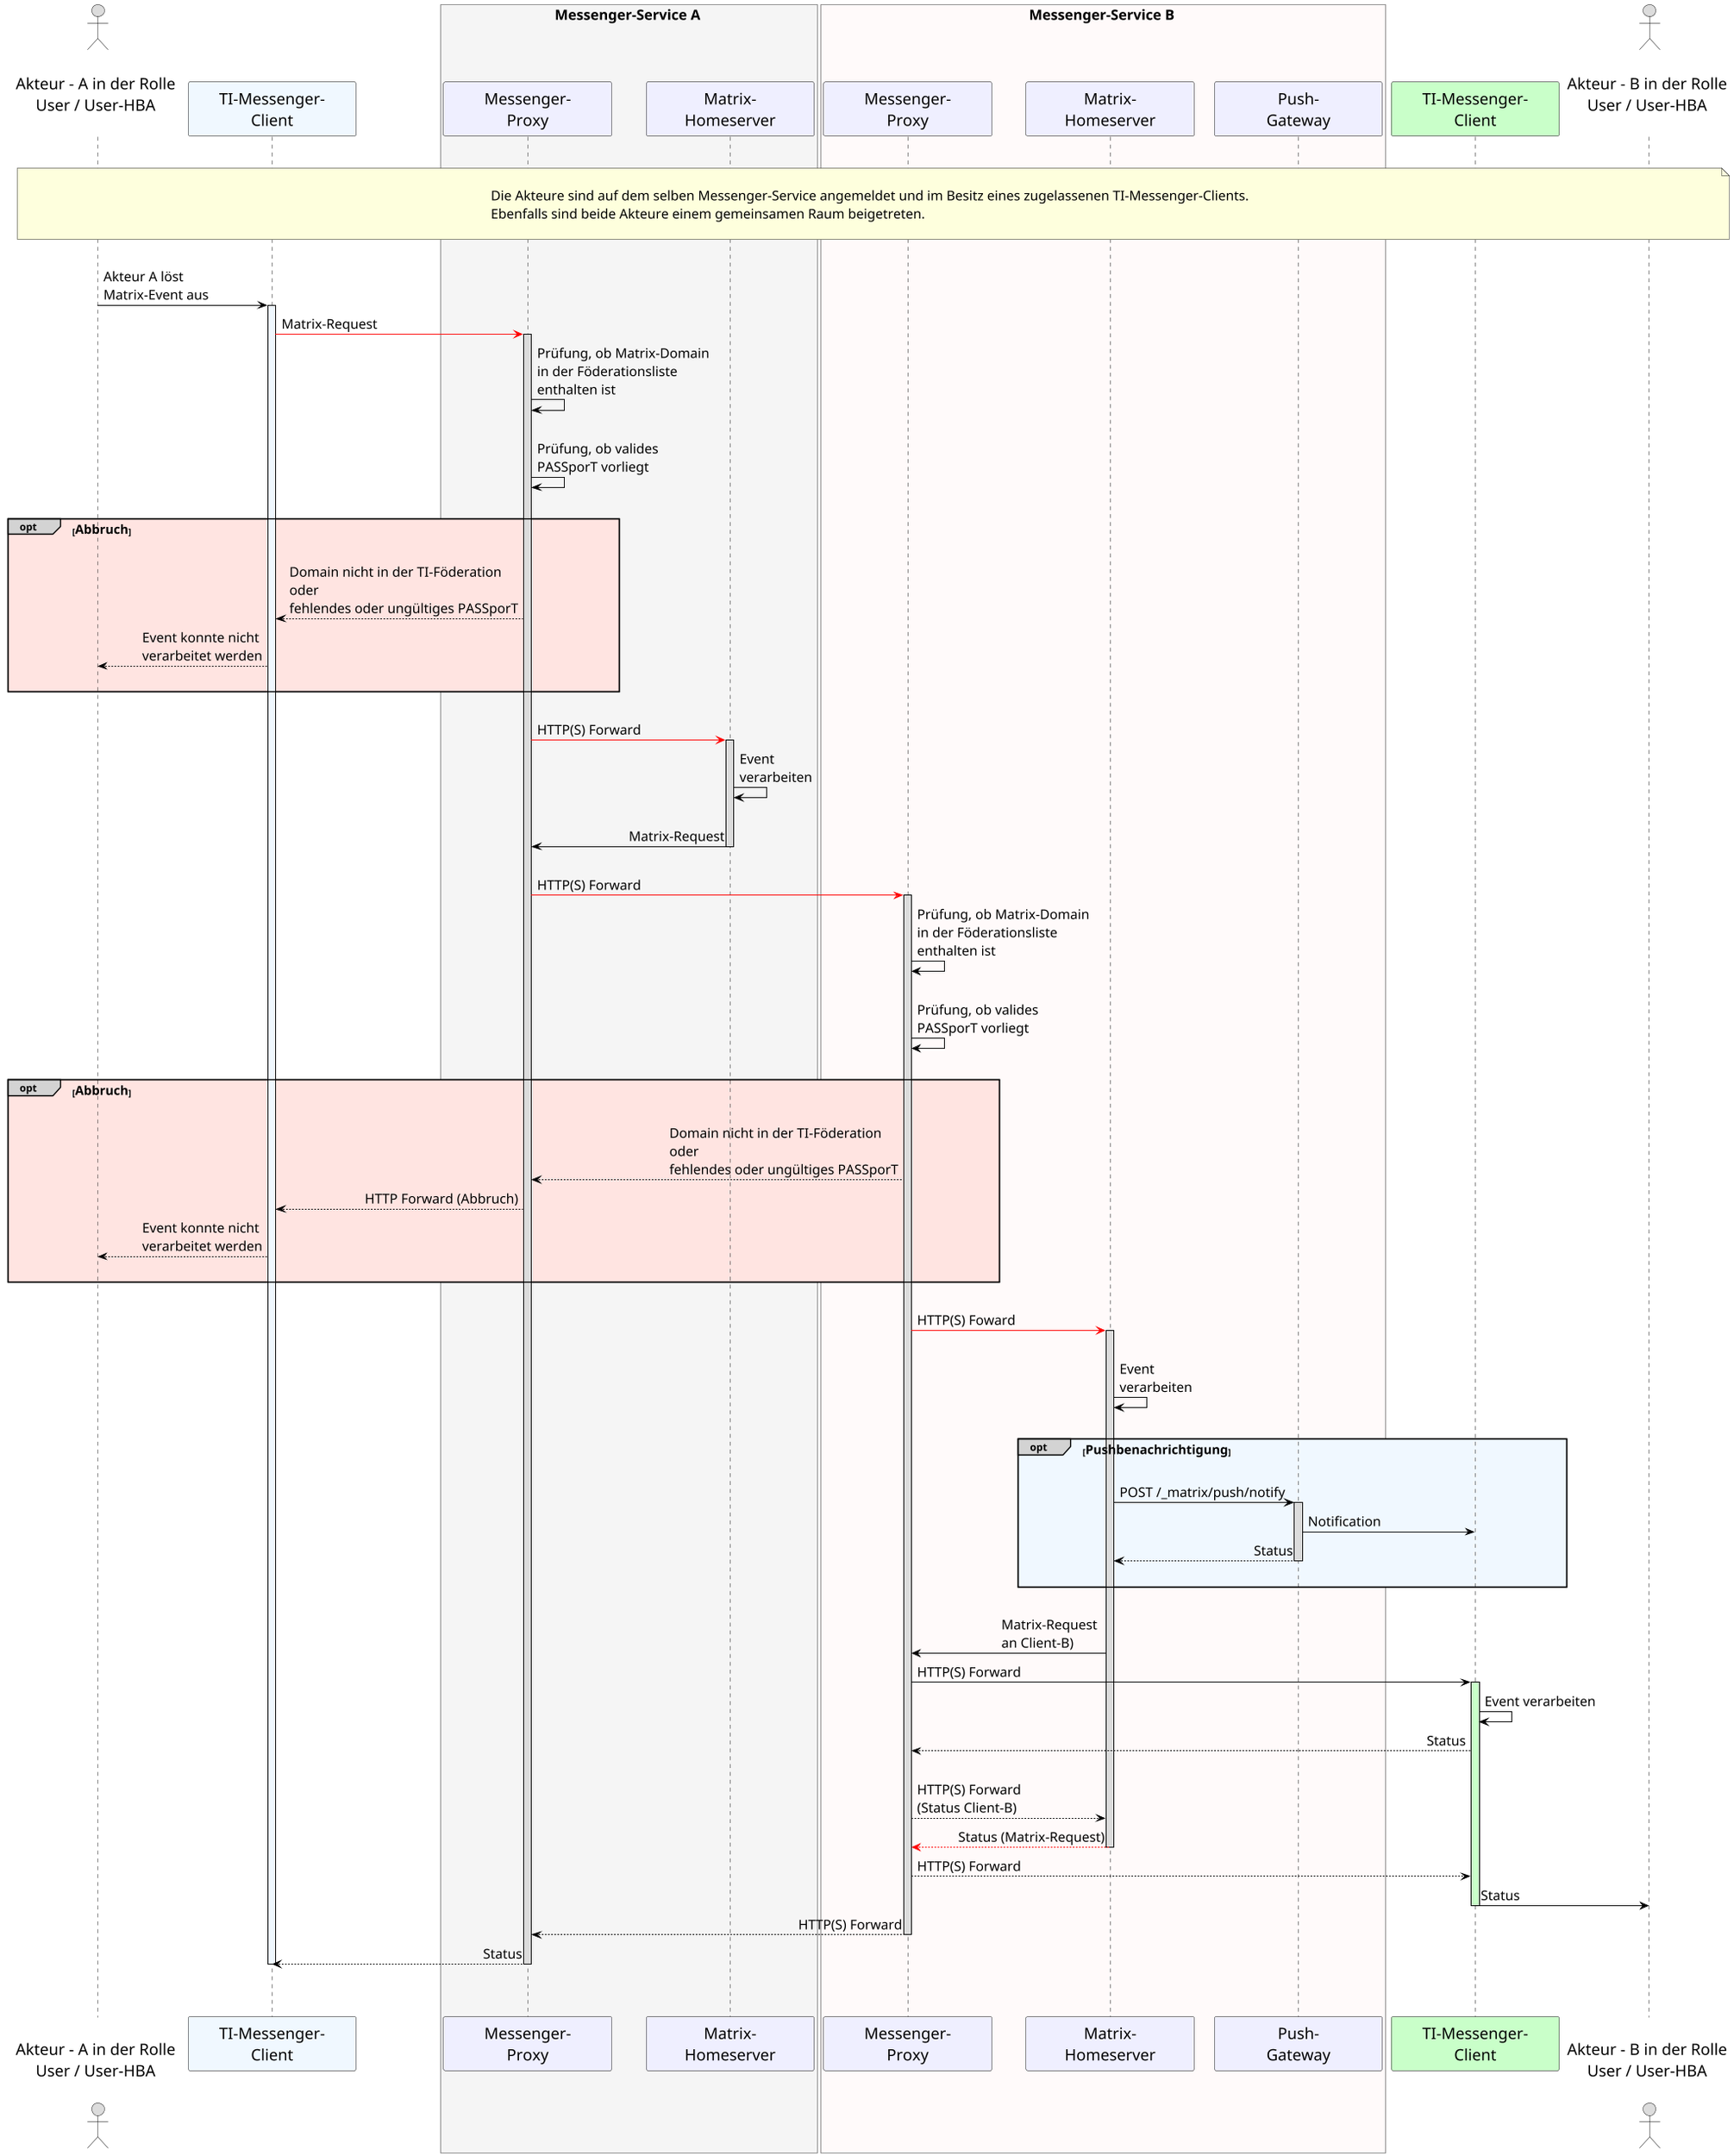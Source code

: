 /' 
# TI-Messenger 1.1
# TI-Messenger-Dienst
# UC - 10062
# Sequence Diagram
# Name: Austausch von Nachrichten zwischen Messenger-Services
'/

@startuml
skinparam sequenceMessageAlign direction
skinparam minClassWidth 200
skinparam BoxPadding 1
skinparam sequenceReferenceHeaderBackgroundColor palegreen
scale max 2048 width

skinparam sequence {
ArrowColor black
ArrowFontSize 17
ActorBorderColor black
LifeLineBorderColor black
LifeLineBackgroundColor Gainsboro

ParticipantBorderColor Motivation
ParticipantBackgroundColor Motivation
ParticipantFontName Impact
ParticipantFontSize 20
ParticipantFontColor black
ParticipantBorderColor Black
ParticipantBackgroundColor MOTIVATION

ActorBackgroundColor Gainsboro
ActorFontColor black
ActorFontSize 20
ActorFontName Aapex
}
    actor U1 as "\nAkteur - A in der Rolle\nUser / User-HBA\n"
    participant C1 as "TI-Messenger-\nClient" #AliceBlue
    box <size:18>Messenger-Service A</size> #WhiteSmoke
      participant MP1 as "Messenger-\nProxy"
      participant MH1 as "Matrix-\nHomeserver"
    end box
    box <size:18>Messenger-Service B</size> #Snow
    participant MP2 as "Messenger-\nProxy"
    participant MH2 as "Matrix-\nHomeserver"
    participant PG2 as "Push-\nGateway"
    end box
    participant C2 as "TI-Messenger-\nClient" #TECHNOLOGY
    actor U2 as "\nAkteur - B in der Rolle\nUser / User-HBA\n"
    
|||
note over U1, U2: \n<size:17>Die Akteure sind auf dem selben Messenger-Service angemeldet und im Besitz eines zugelassenen TI-Messenger-Clients.</size>\n<size:17>Ebenfalls sind beide Akteure einem gemeinsamen Raum beigetreten.</size>\n
|||

  U1->C1: Akteur A löst\nMatrix-Event aus
    activate C1 #AliceBlue
  C1-[#red]>MP1: Matrix-Request
    activate MP1
  MP1->MP1: Prüfung, ob Matrix-Domain \nin der Föderationsliste \nenthalten ist
  |||
  MP1->MP1: Prüfung, ob valides \nPASSporT vorliegt
  |||
    
  opt#LightGrey #MistyRose <size:16>Abbruch</size>
    |||
    MP1-->C1: Domain nicht in der TI-Föderation \noder \nfehlendes oder ungültiges PASSporT
    C1-->U1: Event konnte nicht \nverarbeitet werden
    |||
  end
    
  |||
  MP1-[#red]>MH1: HTTP(S) Forward
    activate MH1
  MH1->MH1: Event \nverarbeiten
  |||
  MH1->MP1: Matrix-Request
    deactivate MH1
  |||
  MP1-[#red]>MP2: HTTP(S) Forward
    activate MP2
  MP2->MP2: Prüfung, ob Matrix-Domain \nin der Föderationsliste \nenthalten ist
  |||
  MP2->MP2: Prüfung, ob valides \nPASSporT vorliegt
  |||
      
  opt#LightGrey #MistyRose <size:16>Abbruch</size>
    |||
    MP2-->MP1: Domain nicht in der TI-Föderation \noder \nfehlendes oder ungültiges PASSporT
    MP1-->C1: HTTP Forward (Abbruch)
    C1-->U1: Event konnte nicht \nverarbeitet werden
    |||
  end
    
  |||
  MP2-[#red]>MH2: HTTP(S) Foward
  |||
    activate MH2
  MH2->MH2: Event \nverarbeiten
  |||
 
  opt#LightGrey #AliceBlue <size:16>Pushbenachrichtigung</size>
  |||
    MH2->PG2: POST /_matrix/push/notify
      activate PG2
    PG2->C2: Notification
    PG2-->MH2: Status
      deactivate PG2
  |||
  end
  |||

  MH2->MP2: Matrix-Request \nan Client-B)
  MP2->C2: HTTP(S) Forward 
    activate C2 #TECHNOLOGY
  C2->C2: Event verarbeiten

  C2-->MP2: Status
  |||
  MP2-->MH2: HTTP(S) Forward \n(Status Client-B)
  MH2--[#red]>MP2: Status (Matrix-Request)
    deactivate MH2
  MP2-->C2: HTTP(S) Forward
  C2->U2: Status
    deactivate C2
  MP2-->MP1: HTTP(S) Forward
    deactivate MP2
  MP1-->C1: Status
    deactivate MP1
    deactivate C1
  |||
|||
@enduml
